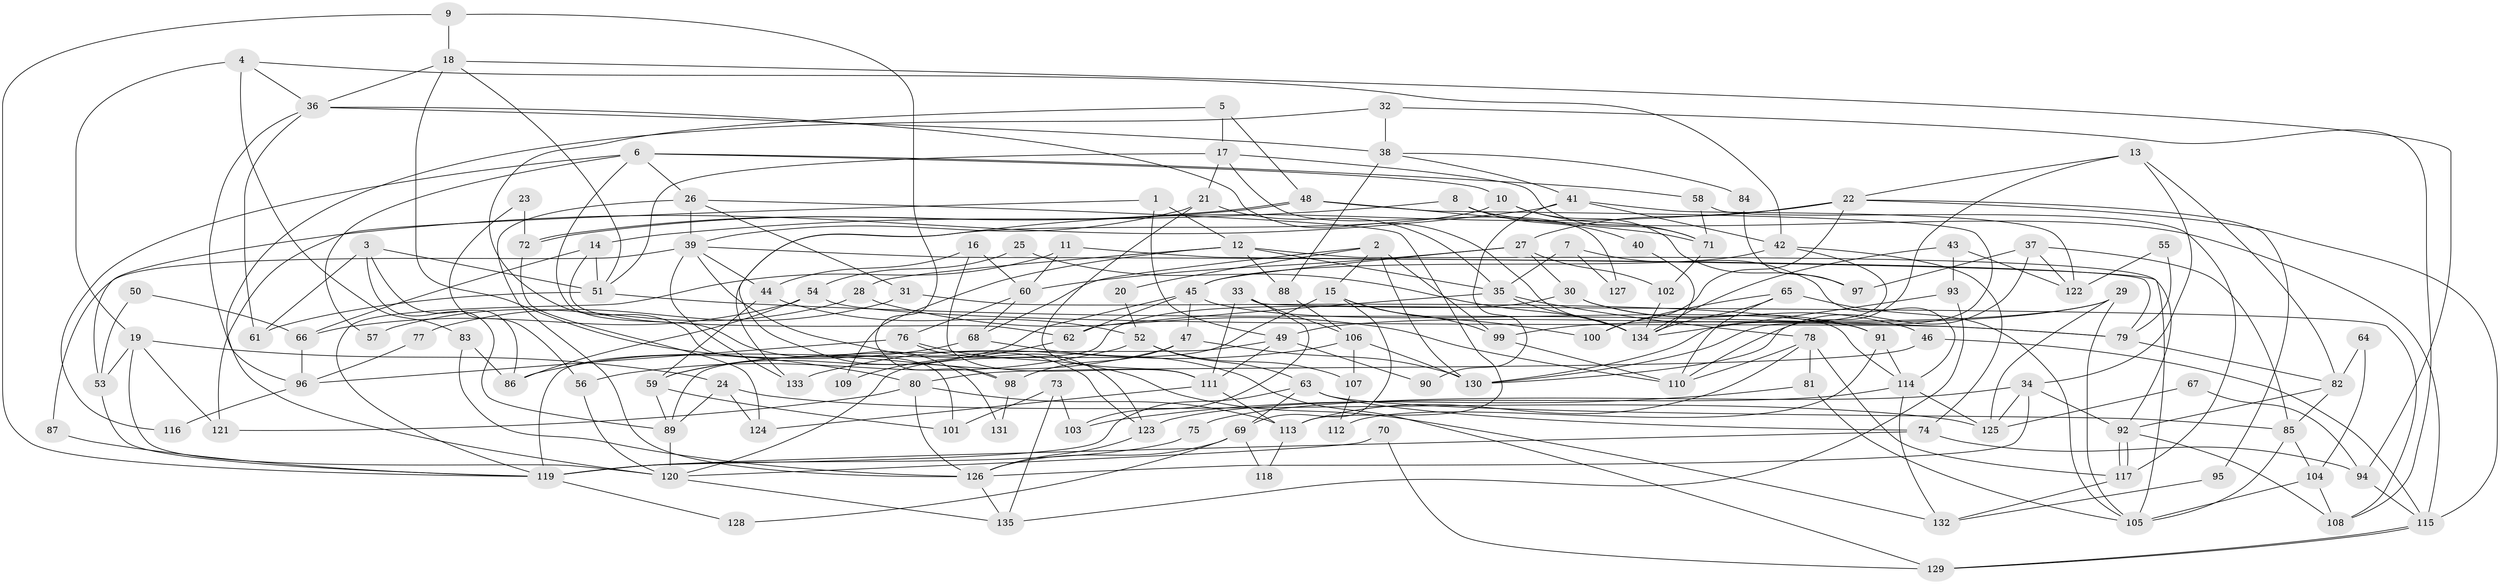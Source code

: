// coarse degree distribution, {8: 0.1, 4: 0.1, 3: 0.175, 1: 0.025, 6: 0.125, 5: 0.15, 2: 0.125, 7: 0.1, 11: 0.025, 12: 0.025, 18: 0.025, 15: 0.025}
// Generated by graph-tools (version 1.1) at 2025/54/03/04/25 21:54:48]
// undirected, 135 vertices, 270 edges
graph export_dot {
graph [start="1"]
  node [color=gray90,style=filled];
  1;
  2;
  3;
  4;
  5;
  6;
  7;
  8;
  9;
  10;
  11;
  12;
  13;
  14;
  15;
  16;
  17;
  18;
  19;
  20;
  21;
  22;
  23;
  24;
  25;
  26;
  27;
  28;
  29;
  30;
  31;
  32;
  33;
  34;
  35;
  36;
  37;
  38;
  39;
  40;
  41;
  42;
  43;
  44;
  45;
  46;
  47;
  48;
  49;
  50;
  51;
  52;
  53;
  54;
  55;
  56;
  57;
  58;
  59;
  60;
  61;
  62;
  63;
  64;
  65;
  66;
  67;
  68;
  69;
  70;
  71;
  72;
  73;
  74;
  75;
  76;
  77;
  78;
  79;
  80;
  81;
  82;
  83;
  84;
  85;
  86;
  87;
  88;
  89;
  90;
  91;
  92;
  93;
  94;
  95;
  96;
  97;
  98;
  99;
  100;
  101;
  102;
  103;
  104;
  105;
  106;
  107;
  108;
  109;
  110;
  111;
  112;
  113;
  114;
  115;
  116;
  117;
  118;
  119;
  120;
  121;
  122;
  123;
  124;
  125;
  126;
  127;
  128;
  129;
  130;
  131;
  132;
  133;
  134;
  135;
  1 -- 12;
  1 -- 121;
  1 -- 49;
  2 -- 130;
  2 -- 15;
  2 -- 20;
  2 -- 68;
  2 -- 99;
  3 -- 61;
  3 -- 51;
  3 -- 86;
  3 -- 89;
  4 -- 36;
  4 -- 19;
  4 -- 42;
  4 -- 83;
  5 -- 101;
  5 -- 17;
  5 -- 48;
  6 -- 26;
  6 -- 58;
  6 -- 10;
  6 -- 57;
  6 -- 116;
  6 -- 131;
  7 -- 35;
  7 -- 114;
  7 -- 127;
  8 -- 14;
  8 -- 115;
  8 -- 40;
  9 -- 119;
  9 -- 18;
  9 -- 98;
  10 -- 98;
  10 -- 71;
  10 -- 97;
  11 -- 60;
  11 -- 119;
  11 -- 105;
  12 -- 35;
  12 -- 92;
  12 -- 28;
  12 -- 88;
  12 -- 109;
  13 -- 110;
  13 -- 82;
  13 -- 22;
  13 -- 34;
  14 -- 66;
  14 -- 51;
  14 -- 62;
  15 -- 99;
  15 -- 100;
  15 -- 69;
  15 -- 120;
  16 -- 60;
  16 -- 111;
  16 -- 44;
  17 -- 71;
  17 -- 21;
  17 -- 51;
  17 -- 127;
  18 -- 51;
  18 -- 36;
  18 -- 80;
  18 -- 94;
  19 -- 120;
  19 -- 24;
  19 -- 53;
  19 -- 121;
  20 -- 52;
  21 -- 35;
  21 -- 111;
  21 -- 39;
  22 -- 115;
  22 -- 27;
  22 -- 95;
  22 -- 100;
  22 -- 133;
  23 -- 56;
  23 -- 72;
  24 -- 125;
  24 -- 89;
  24 -- 124;
  25 -- 134;
  25 -- 54;
  26 -- 113;
  26 -- 39;
  26 -- 31;
  26 -- 126;
  27 -- 102;
  27 -- 30;
  27 -- 45;
  27 -- 60;
  28 -- 110;
  28 -- 57;
  29 -- 105;
  29 -- 49;
  29 -- 99;
  29 -- 125;
  30 -- 46;
  30 -- 91;
  30 -- 119;
  31 -- 114;
  31 -- 77;
  32 -- 120;
  32 -- 38;
  32 -- 108;
  33 -- 108;
  33 -- 106;
  33 -- 103;
  33 -- 111;
  34 -- 126;
  34 -- 75;
  34 -- 92;
  34 -- 125;
  35 -- 134;
  35 -- 62;
  35 -- 78;
  36 -- 134;
  36 -- 38;
  36 -- 61;
  36 -- 96;
  37 -- 85;
  37 -- 130;
  37 -- 97;
  37 -- 122;
  38 -- 41;
  38 -- 88;
  38 -- 84;
  39 -- 123;
  39 -- 44;
  39 -- 79;
  39 -- 87;
  39 -- 133;
  40 -- 134;
  41 -- 42;
  41 -- 53;
  41 -- 90;
  41 -- 122;
  42 -- 45;
  42 -- 74;
  42 -- 130;
  43 -- 134;
  43 -- 122;
  43 -- 93;
  44 -- 52;
  44 -- 59;
  45 -- 59;
  45 -- 47;
  45 -- 62;
  45 -- 91;
  46 -- 115;
  46 -- 80;
  47 -- 130;
  47 -- 59;
  47 -- 98;
  48 -- 72;
  48 -- 72;
  48 -- 71;
  48 -- 130;
  49 -- 89;
  49 -- 90;
  49 -- 111;
  50 -- 53;
  50 -- 66;
  51 -- 79;
  51 -- 61;
  52 -- 63;
  52 -- 56;
  52 -- 107;
  53 -- 119;
  54 -- 86;
  54 -- 79;
  54 -- 66;
  55 -- 122;
  55 -- 79;
  56 -- 120;
  58 -- 117;
  58 -- 71;
  59 -- 89;
  59 -- 101;
  60 -- 68;
  60 -- 76;
  62 -- 109;
  63 -- 69;
  63 -- 74;
  63 -- 85;
  63 -- 119;
  64 -- 82;
  64 -- 104;
  65 -- 110;
  65 -- 105;
  65 -- 100;
  65 -- 134;
  66 -- 96;
  67 -- 94;
  67 -- 125;
  68 -- 86;
  68 -- 129;
  69 -- 126;
  69 -- 118;
  69 -- 128;
  70 -- 129;
  70 -- 120;
  71 -- 102;
  72 -- 124;
  73 -- 103;
  73 -- 135;
  73 -- 101;
  74 -- 119;
  74 -- 94;
  75 -- 119;
  76 -- 132;
  76 -- 96;
  76 -- 123;
  77 -- 96;
  78 -- 113;
  78 -- 81;
  78 -- 110;
  78 -- 117;
  79 -- 82;
  80 -- 126;
  80 -- 113;
  80 -- 121;
  81 -- 105;
  81 -- 103;
  82 -- 92;
  82 -- 85;
  83 -- 126;
  83 -- 86;
  84 -- 97;
  85 -- 104;
  85 -- 105;
  87 -- 119;
  88 -- 106;
  89 -- 120;
  91 -- 112;
  91 -- 114;
  92 -- 117;
  92 -- 117;
  92 -- 108;
  93 -- 135;
  93 -- 134;
  94 -- 115;
  95 -- 132;
  96 -- 116;
  98 -- 131;
  99 -- 110;
  102 -- 134;
  104 -- 108;
  104 -- 105;
  106 -- 133;
  106 -- 130;
  106 -- 107;
  107 -- 112;
  111 -- 113;
  111 -- 124;
  113 -- 118;
  114 -- 125;
  114 -- 123;
  114 -- 132;
  115 -- 129;
  115 -- 129;
  117 -- 132;
  119 -- 128;
  120 -- 135;
  123 -- 126;
  126 -- 135;
}
